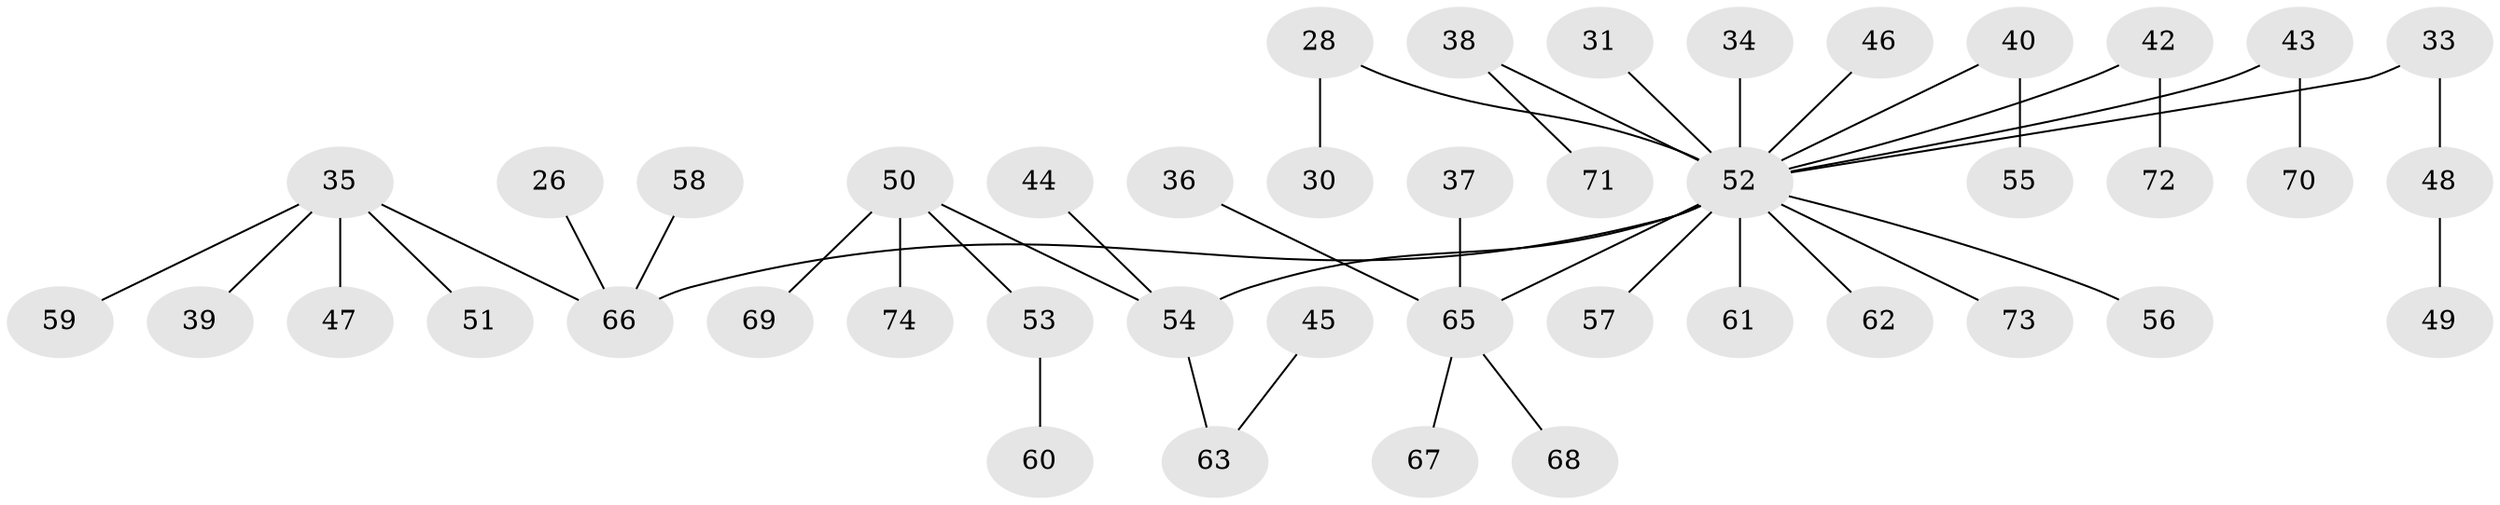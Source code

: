 // original degree distribution, {6: 0.013513513513513514, 3: 0.10810810810810811, 5: 0.05405405405405406, 2: 0.22972972972972974, 4: 0.08108108108108109, 1: 0.5135135135135135}
// Generated by graph-tools (version 1.1) at 2025/57/03/04/25 21:57:07]
// undirected, 44 vertices, 43 edges
graph export_dot {
graph [start="1"]
  node [color=gray90,style=filled];
  26;
  28;
  30;
  31;
  33;
  34;
  35;
  36;
  37;
  38;
  39;
  40;
  42;
  43;
  44;
  45;
  46;
  47;
  48;
  49;
  50 [super="+24"];
  51;
  52 [super="+5+32+6+7+16+22+25"];
  53;
  54 [super="+13+10+27+14"];
  55;
  56;
  57;
  58;
  59;
  60;
  61;
  62;
  63 [super="+11+18+21"];
  65 [super="+17+64"];
  66 [super="+12"];
  67;
  68;
  69;
  70;
  71;
  72;
  73;
  74;
  26 -- 66;
  28 -- 30;
  28 -- 52;
  31 -- 52;
  33 -- 48;
  33 -- 52;
  34 -- 52;
  35 -- 39;
  35 -- 47;
  35 -- 51;
  35 -- 59;
  35 -- 66;
  36 -- 65;
  37 -- 65;
  38 -- 71;
  38 -- 52;
  40 -- 55;
  40 -- 52;
  42 -- 72;
  42 -- 52;
  43 -- 70;
  43 -- 52;
  44 -- 54;
  45 -- 63;
  46 -- 52;
  48 -- 49;
  50 -- 69;
  50 -- 53;
  50 -- 54;
  50 -- 74;
  52 -- 61;
  52 -- 62;
  52 -- 73;
  52 -- 54;
  52 -- 57;
  52 -- 66;
  52 -- 65;
  52 -- 56;
  53 -- 60;
  54 -- 63;
  58 -- 66;
  65 -- 67;
  65 -- 68;
}
